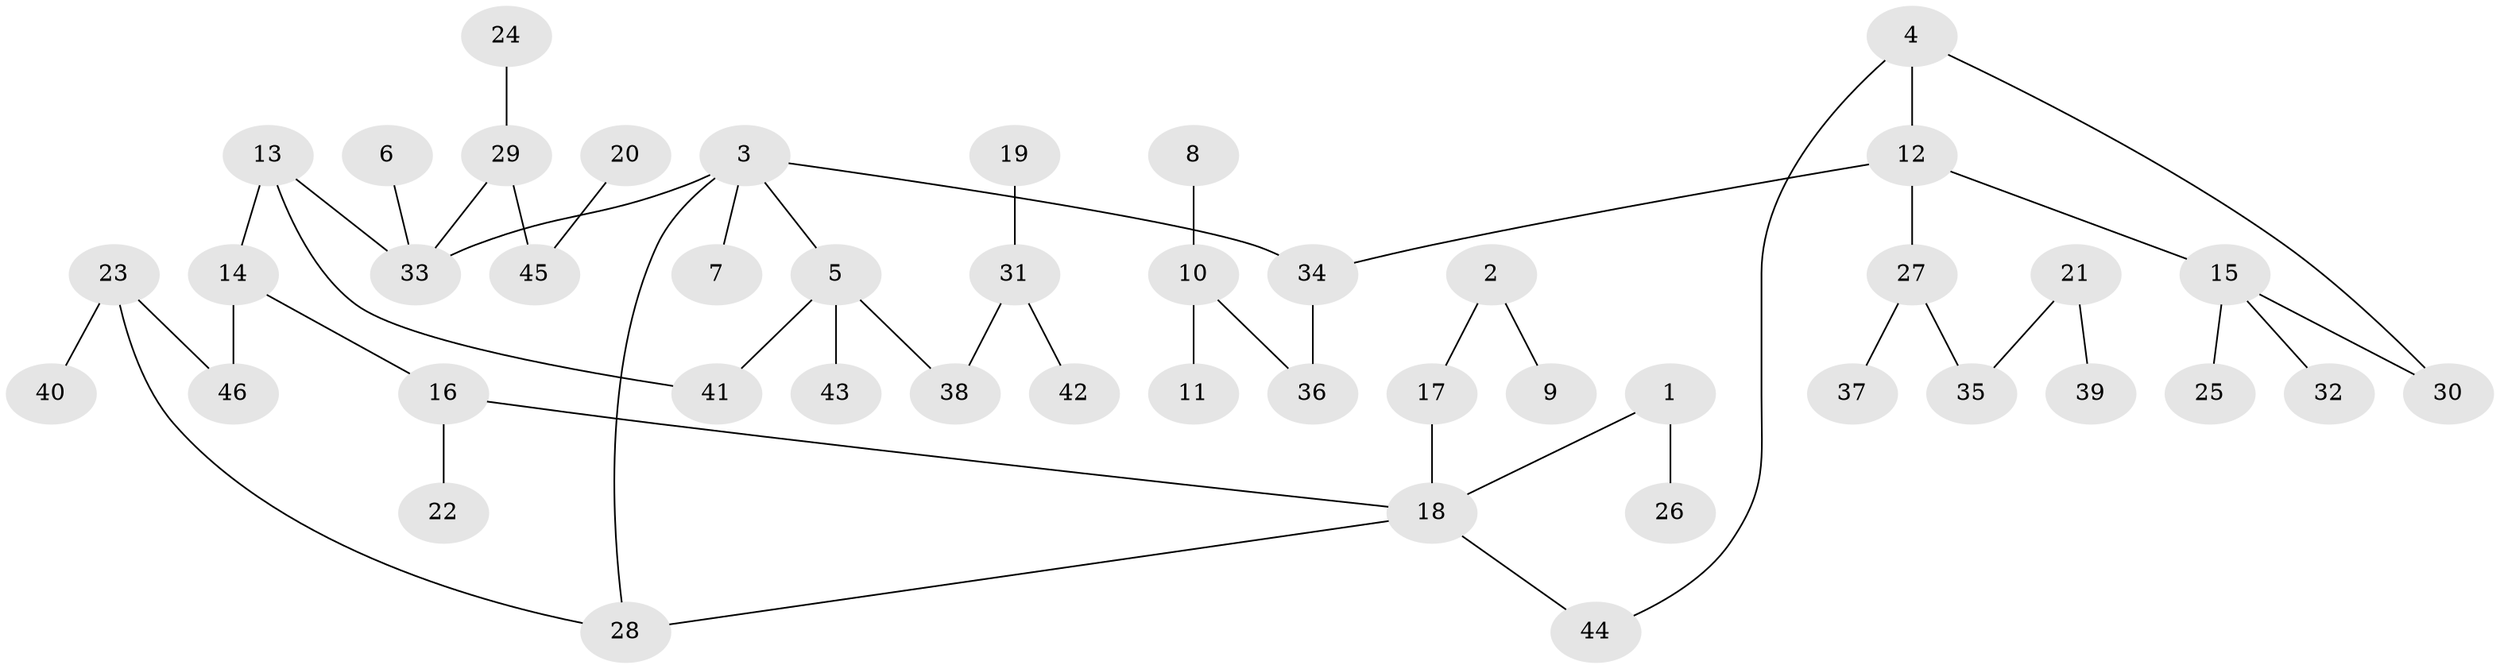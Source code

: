 // original degree distribution, {6: 0.02197802197802198, 5: 0.04395604395604396, 4: 0.08791208791208792, 3: 0.15384615384615385, 2: 0.23076923076923078, 1: 0.46153846153846156}
// Generated by graph-tools (version 1.1) at 2025/01/03/09/25 03:01:00]
// undirected, 46 vertices, 50 edges
graph export_dot {
graph [start="1"]
  node [color=gray90,style=filled];
  1;
  2;
  3;
  4;
  5;
  6;
  7;
  8;
  9;
  10;
  11;
  12;
  13;
  14;
  15;
  16;
  17;
  18;
  19;
  20;
  21;
  22;
  23;
  24;
  25;
  26;
  27;
  28;
  29;
  30;
  31;
  32;
  33;
  34;
  35;
  36;
  37;
  38;
  39;
  40;
  41;
  42;
  43;
  44;
  45;
  46;
  1 -- 18 [weight=1.0];
  1 -- 26 [weight=1.0];
  2 -- 9 [weight=1.0];
  2 -- 17 [weight=1.0];
  3 -- 5 [weight=1.0];
  3 -- 7 [weight=1.0];
  3 -- 28 [weight=1.0];
  3 -- 33 [weight=1.0];
  3 -- 34 [weight=1.0];
  4 -- 12 [weight=1.0];
  4 -- 30 [weight=1.0];
  4 -- 44 [weight=1.0];
  5 -- 38 [weight=1.0];
  5 -- 41 [weight=1.0];
  5 -- 43 [weight=1.0];
  6 -- 33 [weight=1.0];
  8 -- 10 [weight=1.0];
  10 -- 11 [weight=1.0];
  10 -- 36 [weight=1.0];
  12 -- 15 [weight=1.0];
  12 -- 27 [weight=1.0];
  12 -- 34 [weight=1.0];
  13 -- 14 [weight=1.0];
  13 -- 33 [weight=1.0];
  13 -- 41 [weight=1.0];
  14 -- 16 [weight=1.0];
  14 -- 46 [weight=1.0];
  15 -- 25 [weight=1.0];
  15 -- 30 [weight=1.0];
  15 -- 32 [weight=1.0];
  16 -- 18 [weight=1.0];
  16 -- 22 [weight=1.0];
  17 -- 18 [weight=1.0];
  18 -- 28 [weight=1.0];
  18 -- 44 [weight=1.0];
  19 -- 31 [weight=1.0];
  20 -- 45 [weight=1.0];
  21 -- 35 [weight=1.0];
  21 -- 39 [weight=1.0];
  23 -- 28 [weight=1.0];
  23 -- 40 [weight=1.0];
  23 -- 46 [weight=1.0];
  24 -- 29 [weight=1.0];
  27 -- 35 [weight=1.0];
  27 -- 37 [weight=1.0];
  29 -- 33 [weight=1.0];
  29 -- 45 [weight=1.0];
  31 -- 38 [weight=1.0];
  31 -- 42 [weight=1.0];
  34 -- 36 [weight=1.0];
}
